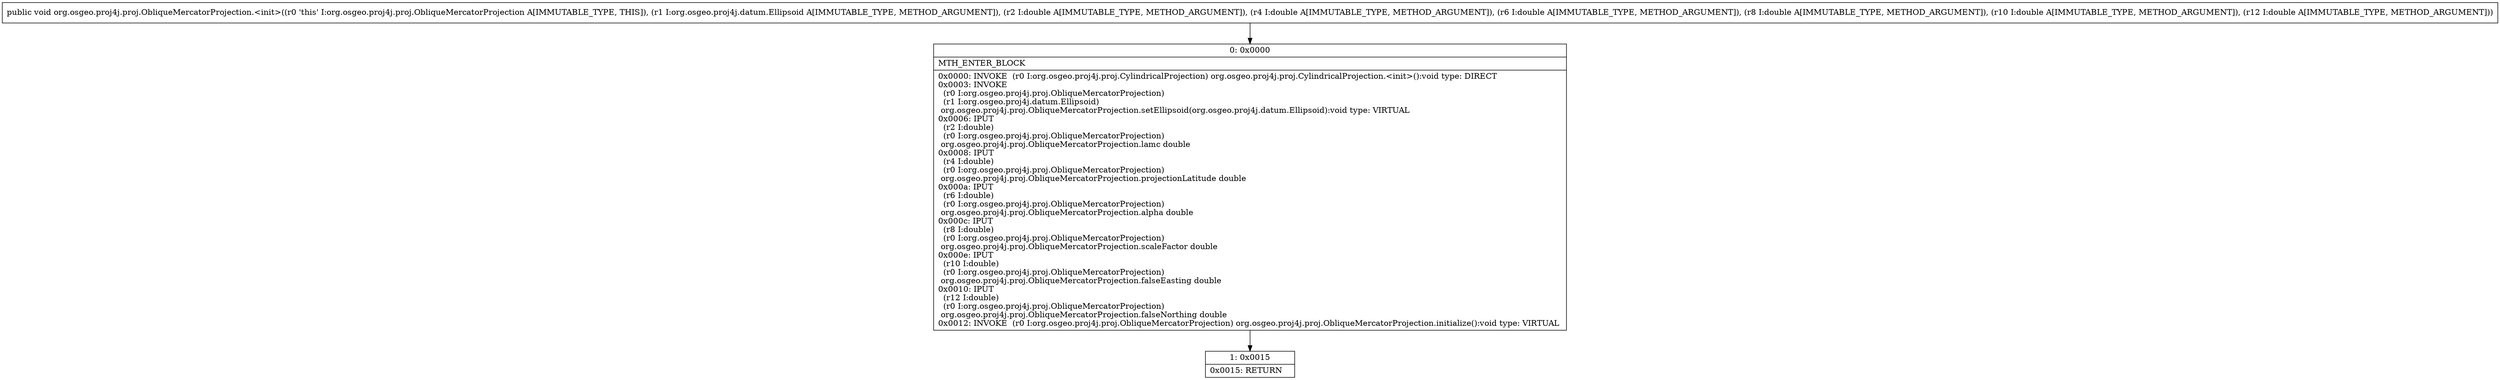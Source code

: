 digraph "CFG fororg.osgeo.proj4j.proj.ObliqueMercatorProjection.\<init\>(Lorg\/osgeo\/proj4j\/datum\/Ellipsoid;DDDDDD)V" {
Node_0 [shape=record,label="{0\:\ 0x0000|MTH_ENTER_BLOCK\l|0x0000: INVOKE  (r0 I:org.osgeo.proj4j.proj.CylindricalProjection) org.osgeo.proj4j.proj.CylindricalProjection.\<init\>():void type: DIRECT \l0x0003: INVOKE  \l  (r0 I:org.osgeo.proj4j.proj.ObliqueMercatorProjection)\l  (r1 I:org.osgeo.proj4j.datum.Ellipsoid)\l org.osgeo.proj4j.proj.ObliqueMercatorProjection.setEllipsoid(org.osgeo.proj4j.datum.Ellipsoid):void type: VIRTUAL \l0x0006: IPUT  \l  (r2 I:double)\l  (r0 I:org.osgeo.proj4j.proj.ObliqueMercatorProjection)\l org.osgeo.proj4j.proj.ObliqueMercatorProjection.lamc double \l0x0008: IPUT  \l  (r4 I:double)\l  (r0 I:org.osgeo.proj4j.proj.ObliqueMercatorProjection)\l org.osgeo.proj4j.proj.ObliqueMercatorProjection.projectionLatitude double \l0x000a: IPUT  \l  (r6 I:double)\l  (r0 I:org.osgeo.proj4j.proj.ObliqueMercatorProjection)\l org.osgeo.proj4j.proj.ObliqueMercatorProjection.alpha double \l0x000c: IPUT  \l  (r8 I:double)\l  (r0 I:org.osgeo.proj4j.proj.ObliqueMercatorProjection)\l org.osgeo.proj4j.proj.ObliqueMercatorProjection.scaleFactor double \l0x000e: IPUT  \l  (r10 I:double)\l  (r0 I:org.osgeo.proj4j.proj.ObliqueMercatorProjection)\l org.osgeo.proj4j.proj.ObliqueMercatorProjection.falseEasting double \l0x0010: IPUT  \l  (r12 I:double)\l  (r0 I:org.osgeo.proj4j.proj.ObliqueMercatorProjection)\l org.osgeo.proj4j.proj.ObliqueMercatorProjection.falseNorthing double \l0x0012: INVOKE  (r0 I:org.osgeo.proj4j.proj.ObliqueMercatorProjection) org.osgeo.proj4j.proj.ObliqueMercatorProjection.initialize():void type: VIRTUAL \l}"];
Node_1 [shape=record,label="{1\:\ 0x0015|0x0015: RETURN   \l}"];
MethodNode[shape=record,label="{public void org.osgeo.proj4j.proj.ObliqueMercatorProjection.\<init\>((r0 'this' I:org.osgeo.proj4j.proj.ObliqueMercatorProjection A[IMMUTABLE_TYPE, THIS]), (r1 I:org.osgeo.proj4j.datum.Ellipsoid A[IMMUTABLE_TYPE, METHOD_ARGUMENT]), (r2 I:double A[IMMUTABLE_TYPE, METHOD_ARGUMENT]), (r4 I:double A[IMMUTABLE_TYPE, METHOD_ARGUMENT]), (r6 I:double A[IMMUTABLE_TYPE, METHOD_ARGUMENT]), (r8 I:double A[IMMUTABLE_TYPE, METHOD_ARGUMENT]), (r10 I:double A[IMMUTABLE_TYPE, METHOD_ARGUMENT]), (r12 I:double A[IMMUTABLE_TYPE, METHOD_ARGUMENT])) }"];
MethodNode -> Node_0;
Node_0 -> Node_1;
}

